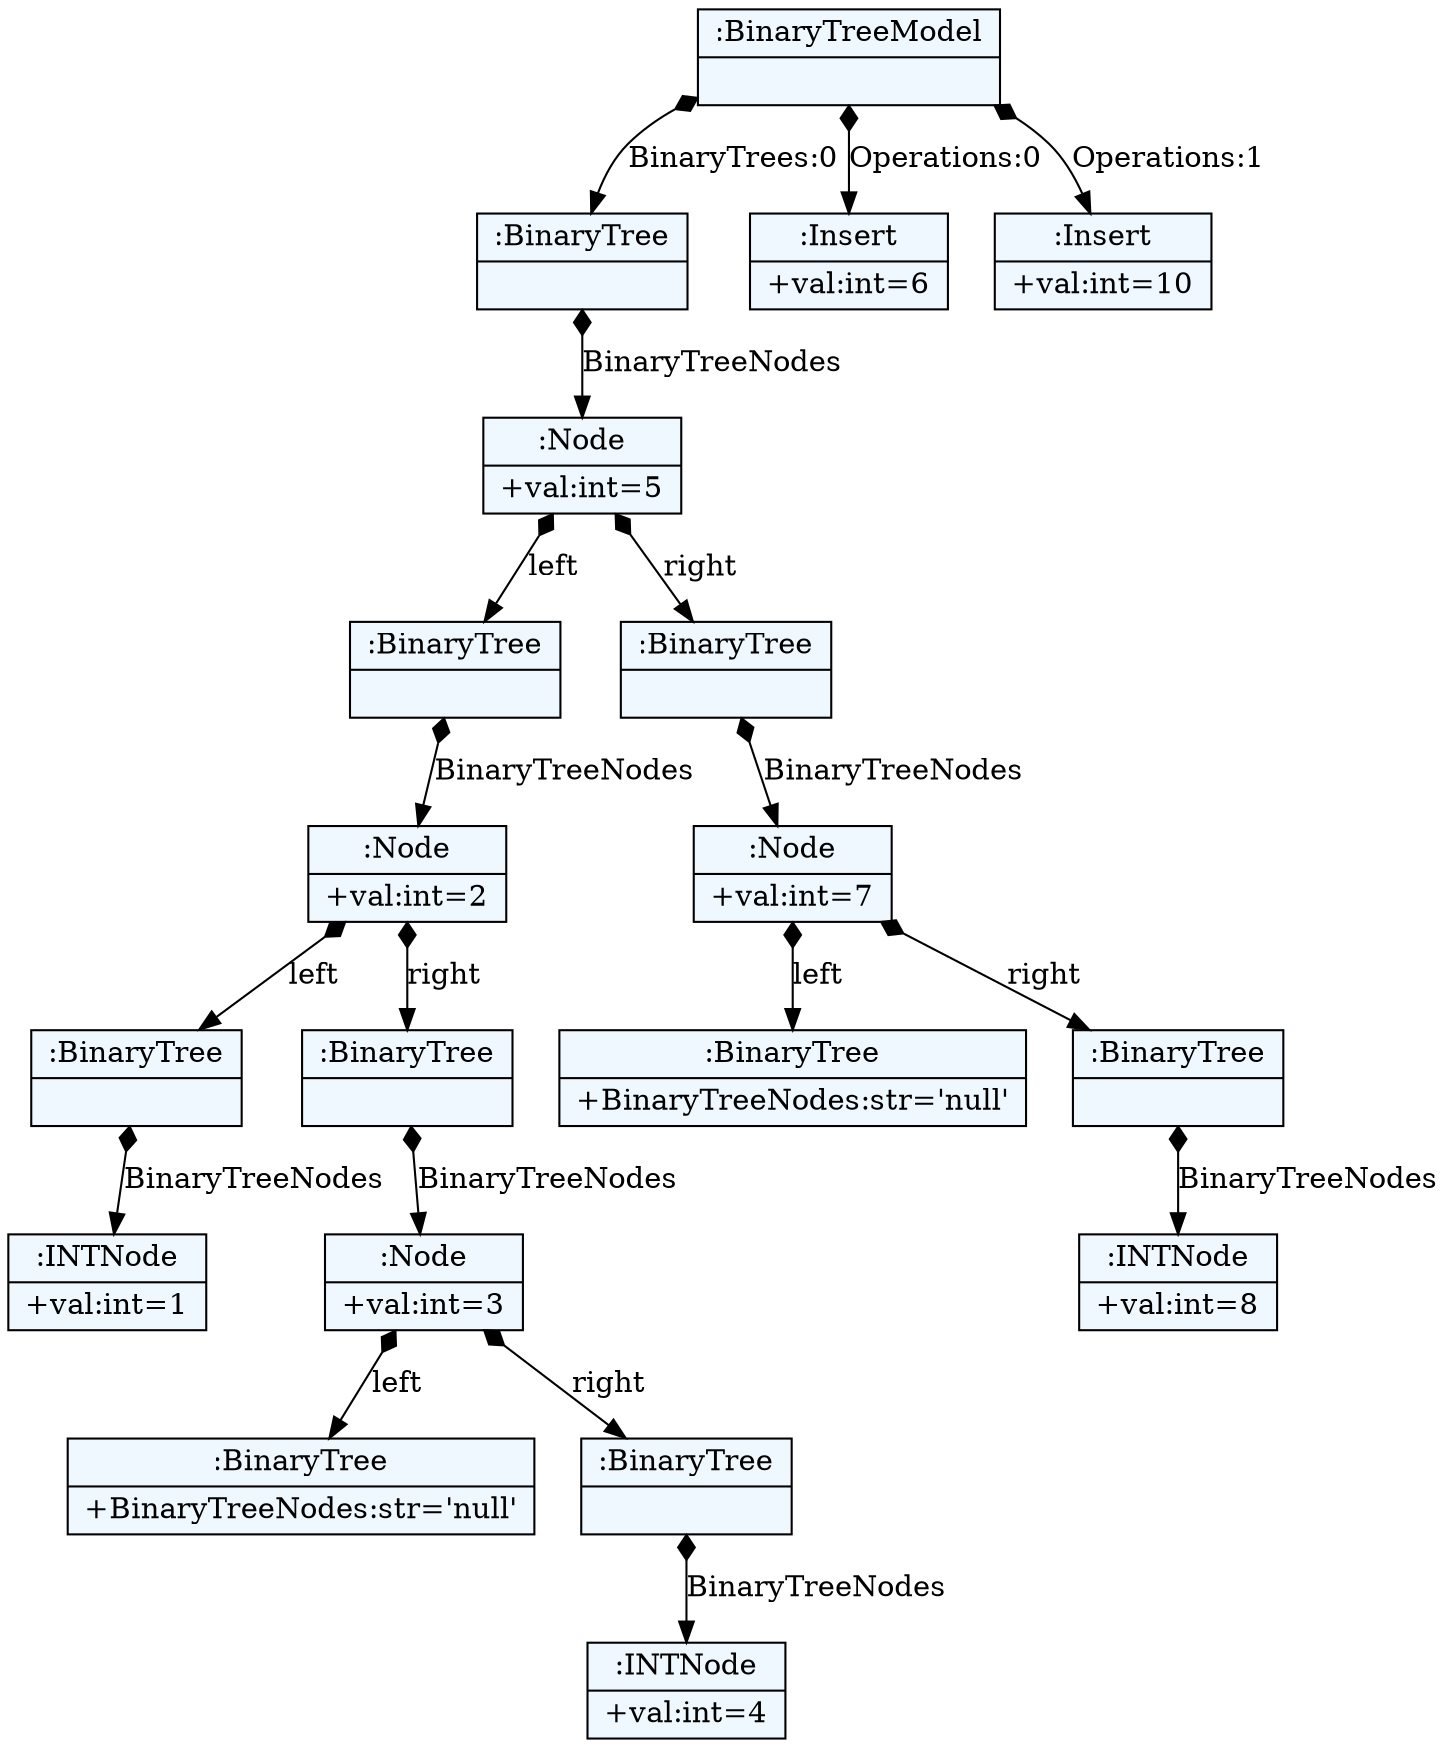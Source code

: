
    digraph textX {
    fontname = "Bitstream Vera Sans"
    fontsize = 8
    node[
        shape=record,
        style=filled,
        fillcolor=aliceblue
    ]
    nodesep = 0.3
    edge[dir=black,arrowtail=empty]


4638082960 -> 4638083392 [label="BinaryTrees:0" arrowtail=diamond dir=both]
4638083392 -> 4638083584 [label="BinaryTreeNodes" arrowtail=diamond dir=both]
4638083584 -> 4638083728 [label="left" arrowtail=diamond dir=both]
4638083728 -> 4638083872 [label="BinaryTreeNodes" arrowtail=diamond dir=both]
4638083872 -> 4638084016 [label="left" arrowtail=diamond dir=both]
4638084016 -> 4638084160 [label="BinaryTreeNodes" arrowtail=diamond dir=both]
4638084160[label="{:INTNode|+val:int=1\l}"]
4638084016[label="{:BinaryTree|}"]
4638083872 -> 4638084112 [label="right" arrowtail=diamond dir=both]
4638084112 -> 4638084352 [label="BinaryTreeNodes" arrowtail=diamond dir=both]
4638084352 -> 4638084496 [label="left" arrowtail=diamond dir=both]
4638084496[label="{:BinaryTree|+BinaryTreeNodes:str='null'\l}"]
4638084352 -> 4638084592 [label="right" arrowtail=diamond dir=both]
4638084592 -> 4638084736 [label="BinaryTreeNodes" arrowtail=diamond dir=both]
4638084736[label="{:INTNode|+val:int=4\l}"]
4638084592[label="{:BinaryTree|}"]
4638084352[label="{:Node|+val:int=3\l}"]
4638084112[label="{:BinaryTree|}"]
4638083872[label="{:Node|+val:int=2\l}"]
4638083728[label="{:BinaryTree|}"]
4638083584 -> 4638083824 [label="right" arrowtail=diamond dir=both]
4638083824 -> 4638084304 [label="BinaryTreeNodes" arrowtail=diamond dir=both]
4638084304 -> 4638084448 [label="left" arrowtail=diamond dir=both]
4638084448[label="{:BinaryTree|+BinaryTreeNodes:str='null'\l}"]
4638084304 -> 4638084832 [label="right" arrowtail=diamond dir=both]
4638084832 -> 4638084976 [label="BinaryTreeNodes" arrowtail=diamond dir=both]
4638084976[label="{:INTNode|+val:int=8\l}"]
4638084832[label="{:BinaryTree|}"]
4638084304[label="{:Node|+val:int=7\l}"]
4638083824[label="{:BinaryTree|}"]
4638083584[label="{:Node|+val:int=5\l}"]
4638083392[label="{:BinaryTree|}"]
4638082960 -> 4638083680 [label="Operations:0" arrowtail=diamond dir=both]
4638083680[label="{:Insert|+val:int=6\l}"]
4638082960 -> 4638083632 [label="Operations:1" arrowtail=diamond dir=both]
4638083632[label="{:Insert|+val:int=10\l}"]
4638082960[label="{:BinaryTreeModel|}"]

}
